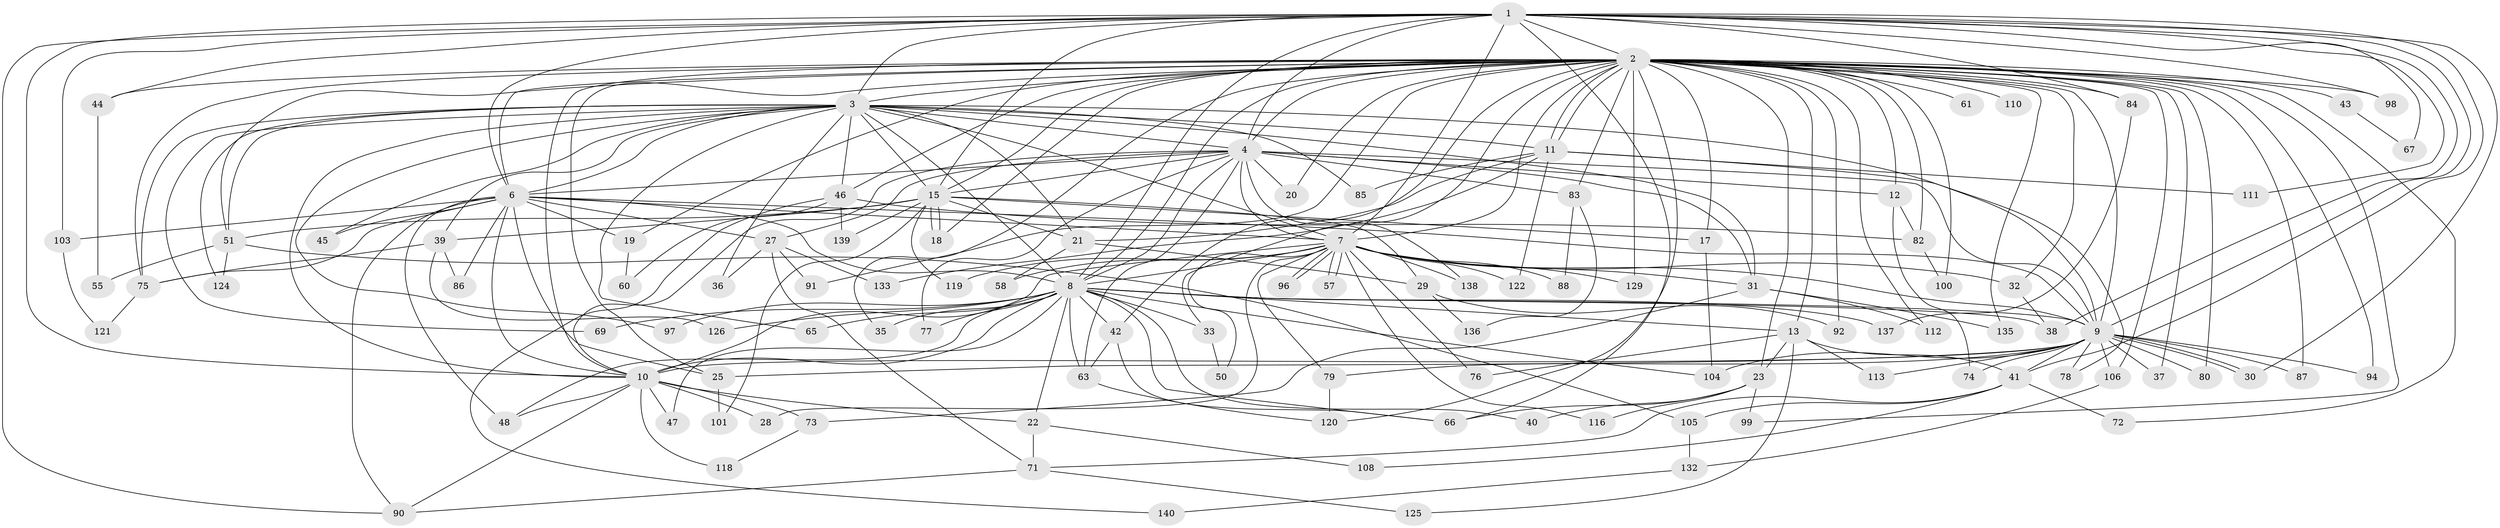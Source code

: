 // Generated by graph-tools (version 1.1) at 2025/23/03/03/25 07:23:37]
// undirected, 108 vertices, 254 edges
graph export_dot {
graph [start="1"]
  node [color=gray90,style=filled];
  1 [super="+53"];
  2 [super="+5"];
  3 [super="+109"];
  4 [super="+26"];
  6 [super="+127"];
  7 [super="+93"];
  8 [super="+14"];
  9 [super="+24"];
  10 [super="+62"];
  11 [super="+56"];
  12 [super="+115"];
  13 [super="+64"];
  15 [super="+16"];
  17;
  18 [super="+114"];
  19;
  20;
  21 [super="+49"];
  22;
  23;
  25 [super="+34"];
  27 [super="+81"];
  28;
  29;
  30;
  31 [super="+68"];
  32;
  33;
  35;
  36;
  37;
  38 [super="+59"];
  39 [super="+89"];
  40;
  41 [super="+70"];
  42 [super="+107"];
  43;
  44;
  45;
  46 [super="+52"];
  47;
  48 [super="+128"];
  50;
  51 [super="+54"];
  55;
  57;
  58;
  60;
  61;
  63 [super="+131"];
  65;
  66 [super="+123"];
  67;
  69;
  71 [super="+95"];
  72;
  73;
  74;
  75;
  76;
  77;
  78;
  79 [super="+102"];
  80;
  82 [super="+117"];
  83;
  84;
  85;
  86;
  87;
  88;
  90 [super="+134"];
  91;
  92;
  94;
  96;
  97;
  98;
  99;
  100;
  101;
  103;
  104 [super="+141"];
  105;
  106;
  108;
  110;
  111;
  112;
  113;
  116;
  118;
  119;
  120 [super="+130"];
  121;
  122;
  124;
  125;
  126;
  129;
  132;
  133;
  135;
  136;
  137;
  138;
  139;
  140;
  1 -- 2 [weight=2];
  1 -- 3;
  1 -- 4;
  1 -- 6;
  1 -- 7;
  1 -- 8;
  1 -- 9;
  1 -- 10;
  1 -- 38;
  1 -- 44;
  1 -- 66;
  1 -- 67;
  1 -- 84;
  1 -- 90;
  1 -- 103;
  1 -- 111;
  1 -- 98;
  1 -- 30;
  1 -- 15;
  1 -- 41;
  2 -- 3 [weight=3];
  2 -- 4 [weight=2];
  2 -- 6 [weight=2];
  2 -- 7 [weight=2];
  2 -- 8 [weight=2];
  2 -- 9 [weight=3];
  2 -- 10 [weight=2];
  2 -- 11;
  2 -- 11;
  2 -- 12;
  2 -- 15;
  2 -- 17;
  2 -- 23 [weight=2];
  2 -- 33;
  2 -- 35;
  2 -- 37;
  2 -- 43 [weight=2];
  2 -- 51;
  2 -- 61 [weight=2];
  2 -- 72;
  2 -- 75;
  2 -- 82 [weight=2];
  2 -- 83;
  2 -- 87;
  2 -- 91;
  2 -- 94;
  2 -- 99;
  2 -- 100;
  2 -- 106;
  2 -- 110 [weight=2];
  2 -- 129;
  2 -- 135;
  2 -- 13;
  2 -- 80;
  2 -- 19;
  2 -- 20;
  2 -- 84;
  2 -- 92;
  2 -- 32;
  2 -- 98;
  2 -- 42;
  2 -- 44;
  2 -- 46;
  2 -- 112;
  2 -- 18;
  2 -- 25;
  2 -- 120;
  3 -- 4;
  3 -- 6;
  3 -- 7;
  3 -- 8 [weight=2];
  3 -- 9;
  3 -- 10 [weight=2];
  3 -- 15;
  3 -- 21;
  3 -- 36;
  3 -- 39;
  3 -- 45;
  3 -- 46 [weight=2];
  3 -- 51;
  3 -- 65;
  3 -- 69;
  3 -- 75;
  3 -- 85;
  3 -- 97;
  3 -- 124;
  3 -- 31;
  3 -- 11;
  4 -- 6;
  4 -- 7;
  4 -- 8;
  4 -- 9;
  4 -- 10;
  4 -- 12;
  4 -- 20;
  4 -- 27;
  4 -- 31;
  4 -- 77;
  4 -- 138;
  4 -- 83;
  4 -- 63;
  4 -- 15;
  6 -- 7;
  6 -- 8;
  6 -- 9;
  6 -- 10;
  6 -- 19;
  6 -- 25;
  6 -- 27;
  6 -- 45;
  6 -- 48;
  6 -- 86;
  6 -- 90;
  6 -- 103;
  6 -- 75;
  7 -- 8;
  7 -- 9;
  7 -- 10;
  7 -- 28;
  7 -- 31;
  7 -- 32;
  7 -- 50;
  7 -- 57;
  7 -- 57;
  7 -- 58;
  7 -- 76;
  7 -- 79 [weight=2];
  7 -- 88;
  7 -- 96;
  7 -- 96;
  7 -- 116;
  7 -- 119;
  7 -- 122;
  7 -- 129;
  7 -- 138;
  8 -- 9;
  8 -- 10;
  8 -- 13;
  8 -- 22;
  8 -- 33;
  8 -- 35;
  8 -- 40;
  8 -- 47;
  8 -- 63;
  8 -- 65;
  8 -- 66;
  8 -- 69;
  8 -- 77;
  8 -- 104;
  8 -- 126;
  8 -- 137;
  8 -- 97;
  8 -- 38;
  8 -- 42;
  8 -- 48;
  9 -- 10;
  9 -- 25;
  9 -- 30;
  9 -- 30;
  9 -- 41;
  9 -- 74;
  9 -- 78;
  9 -- 79;
  9 -- 80;
  9 -- 87;
  9 -- 94;
  9 -- 104;
  9 -- 106;
  9 -- 113;
  9 -- 37;
  10 -- 22;
  10 -- 28;
  10 -- 47;
  10 -- 48;
  10 -- 73;
  10 -- 118;
  10 -- 90;
  11 -- 21;
  11 -- 85;
  11 -- 133;
  11 -- 122;
  11 -- 78;
  11 -- 111;
  12 -- 74;
  12 -- 82;
  13 -- 41;
  13 -- 113;
  13 -- 125;
  13 -- 76;
  13 -- 23;
  15 -- 17;
  15 -- 18;
  15 -- 18;
  15 -- 39;
  15 -- 119;
  15 -- 101;
  15 -- 139;
  15 -- 29;
  15 -- 51;
  15 -- 21;
  17 -- 104;
  19 -- 60;
  21 -- 29;
  21 -- 58;
  22 -- 71;
  22 -- 108;
  23 -- 40;
  23 -- 99;
  23 -- 116;
  23 -- 66;
  25 -- 101;
  27 -- 36;
  27 -- 133;
  27 -- 91;
  27 -- 71;
  29 -- 92;
  29 -- 136;
  31 -- 73;
  31 -- 112;
  31 -- 135;
  32 -- 38;
  33 -- 50;
  39 -- 86;
  39 -- 126;
  39 -- 75;
  41 -- 105;
  41 -- 71;
  41 -- 72;
  41 -- 108;
  42 -- 66;
  42 -- 63;
  43 -- 67;
  44 -- 55;
  46 -- 60;
  46 -- 139;
  46 -- 140;
  46 -- 82;
  51 -- 124;
  51 -- 105;
  51 -- 55;
  63 -- 120;
  71 -- 90;
  71 -- 125;
  73 -- 118;
  75 -- 121;
  79 -- 120;
  82 -- 100;
  83 -- 88;
  83 -- 136;
  84 -- 137;
  103 -- 121;
  105 -- 132;
  106 -- 132;
  132 -- 140;
}

